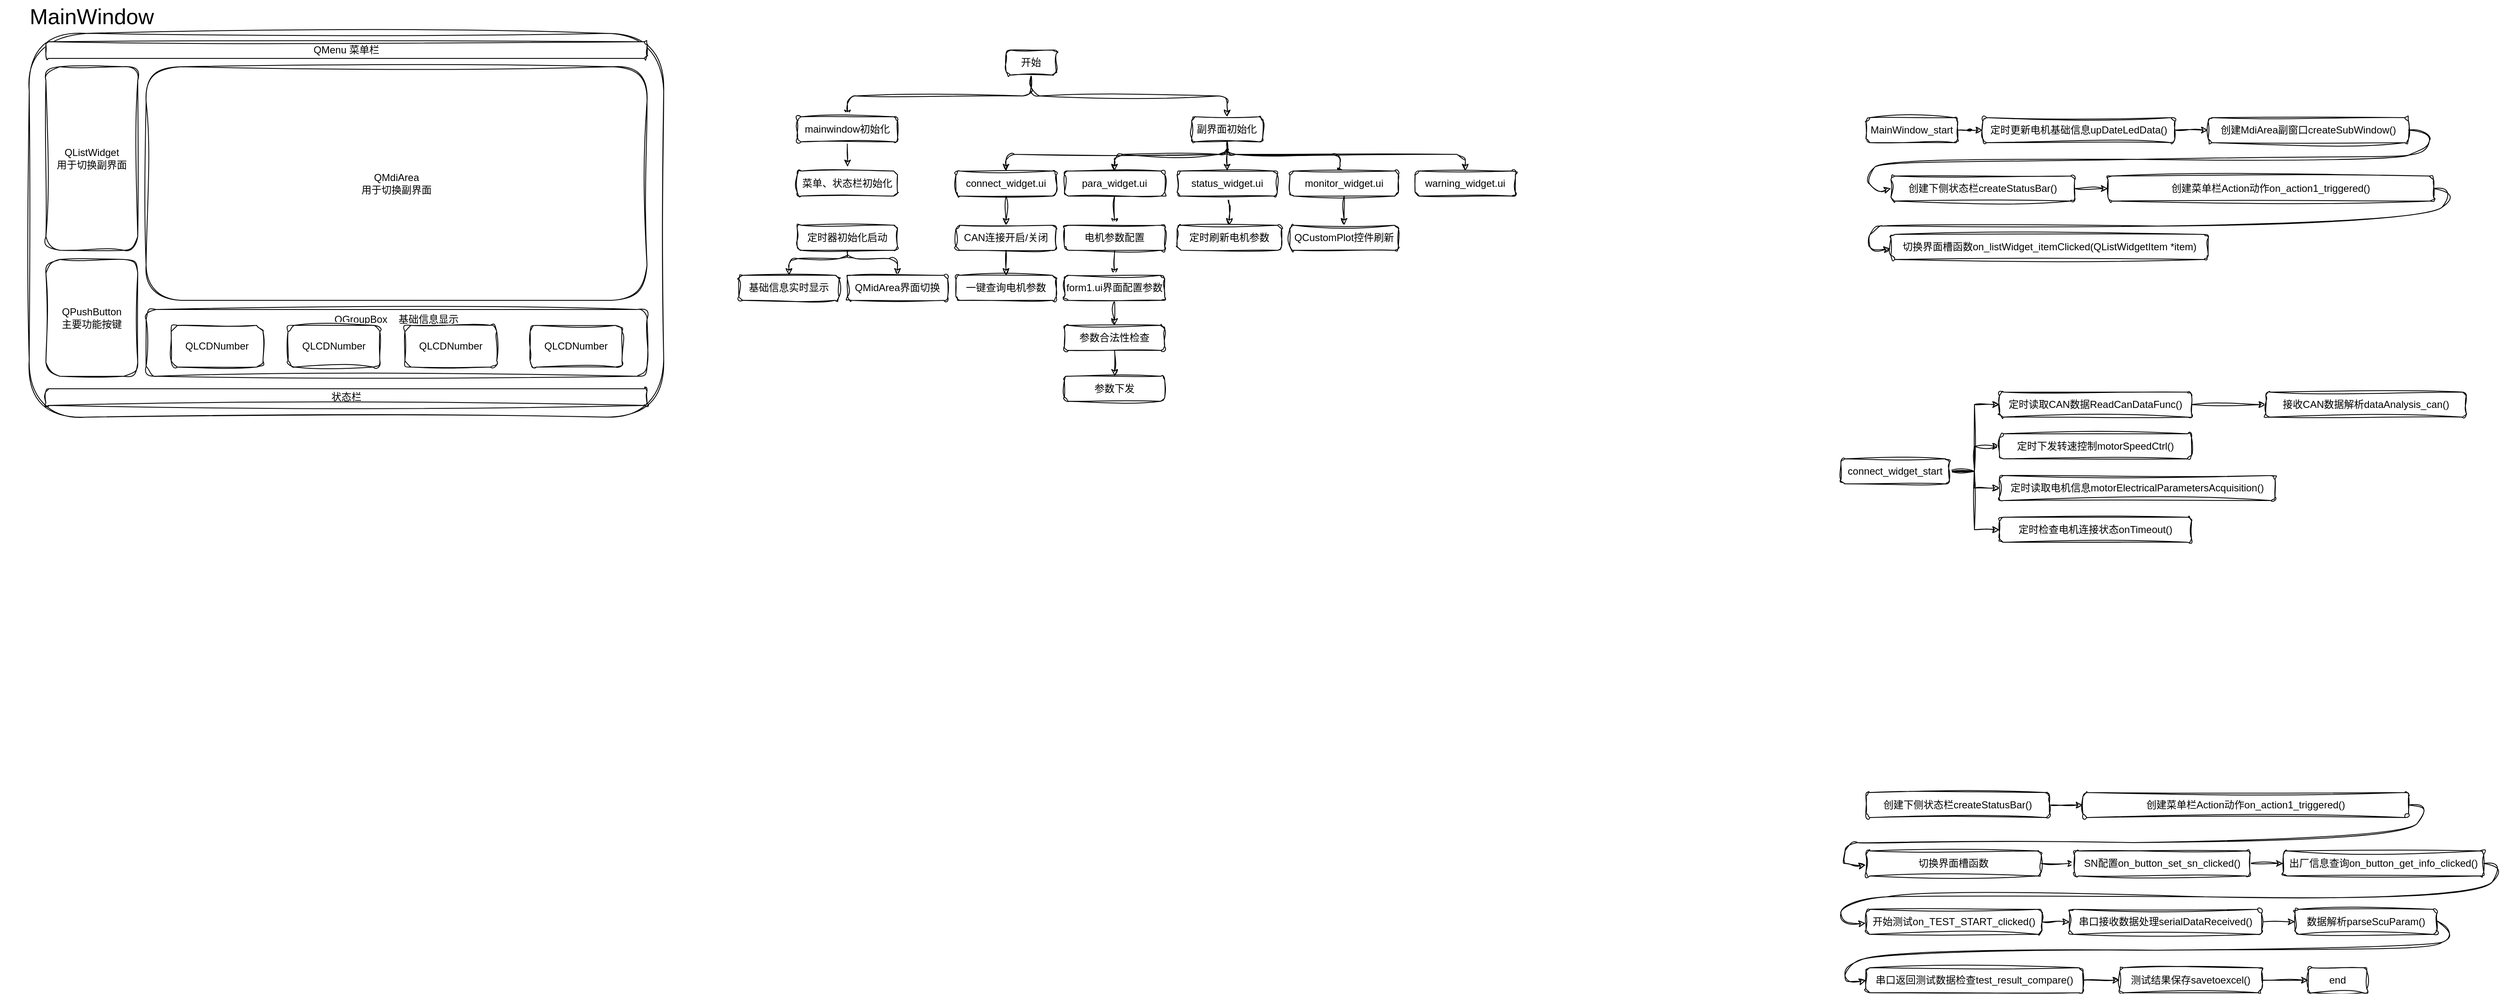 <mxfile version="28.0.7">
  <diagram name="第 1 页" id="NeOZQ0dyBE4NOlgX1TNu">
    <mxGraphModel dx="983" dy="512" grid="1" gridSize="10" guides="1" tooltips="1" connect="1" arrows="1" fold="1" page="1" pageScale="1" pageWidth="5000" pageHeight="5000" math="0" shadow="0">
      <root>
        <mxCell id="0" />
        <mxCell id="1" parent="0" />
        <mxCell id="uWLSrax9oehgRug97Yif-1" value="" style="rounded=1;whiteSpace=wrap;html=1;labelBackgroundColor=none;sketch=1;curveFitting=1;jiggle=2;" vertex="1" parent="1">
          <mxGeometry x="110" y="70" width="760" height="460" as="geometry" />
        </mxCell>
        <mxCell id="uWLSrax9oehgRug97Yif-3" value="&lt;font style=&quot;font-size: 26px;&quot;&gt;MainWindow&lt;/font&gt;" style="text;html=1;align=center;verticalAlign=middle;whiteSpace=wrap;rounded=1;labelBackgroundColor=none;sketch=1;curveFitting=1;jiggle=2;" vertex="1" parent="1">
          <mxGeometry x="75" y="30" width="220" height="40" as="geometry" />
        </mxCell>
        <mxCell id="uWLSrax9oehgRug97Yif-4" value="QListWidget&lt;br&gt;用于切换副界面" style="rounded=1;whiteSpace=wrap;html=1;labelBackgroundColor=none;sketch=1;curveFitting=1;jiggle=2;" vertex="1" parent="1">
          <mxGeometry x="130" y="110" width="110" height="220" as="geometry" />
        </mxCell>
        <mxCell id="uWLSrax9oehgRug97Yif-5" value="状态栏" style="rounded=1;whiteSpace=wrap;html=1;labelBackgroundColor=none;sketch=1;curveFitting=1;jiggle=2;" vertex="1" parent="1">
          <mxGeometry x="130" y="496" width="720" height="20" as="geometry" />
        </mxCell>
        <mxCell id="uWLSrax9oehgRug97Yif-6" value="QPushButton&lt;br&gt;主要功能按键" style="rounded=1;whiteSpace=wrap;html=1;labelBackgroundColor=none;sketch=1;curveFitting=1;jiggle=2;" vertex="1" parent="1">
          <mxGeometry x="130" y="341" width="110" height="140" as="geometry" />
        </mxCell>
        <mxCell id="uWLSrax9oehgRug97Yif-7" value="QGroupBox&amp;nbsp; &amp;nbsp; 基础信息显示&lt;br&gt;&lt;br&gt;&lt;br&gt;&lt;br&gt;&lt;div&gt;&lt;br&gt;&lt;/div&gt;" style="rounded=1;whiteSpace=wrap;html=1;labelBackgroundColor=none;sketch=1;curveFitting=1;jiggle=2;" vertex="1" parent="1">
          <mxGeometry x="250" y="401" width="600" height="80" as="geometry" />
        </mxCell>
        <mxCell id="uWLSrax9oehgRug97Yif-8" value="QLCDNumber" style="rounded=1;whiteSpace=wrap;html=1;labelBackgroundColor=none;sketch=1;curveFitting=1;jiggle=2;" vertex="1" parent="1">
          <mxGeometry x="280" y="420" width="110" height="50" as="geometry" />
        </mxCell>
        <mxCell id="uWLSrax9oehgRug97Yif-9" value="QLCDNumber" style="rounded=1;whiteSpace=wrap;html=1;labelBackgroundColor=none;sketch=1;curveFitting=1;jiggle=2;" vertex="1" parent="1">
          <mxGeometry x="420" y="420" width="110" height="50" as="geometry" />
        </mxCell>
        <mxCell id="uWLSrax9oehgRug97Yif-10" value="QLCDNumber" style="rounded=1;whiteSpace=wrap;html=1;labelBackgroundColor=none;sketch=1;curveFitting=1;jiggle=2;" vertex="1" parent="1">
          <mxGeometry x="560" y="420" width="110" height="50" as="geometry" />
        </mxCell>
        <mxCell id="uWLSrax9oehgRug97Yif-11" value="QLCDNumber" style="rounded=1;whiteSpace=wrap;html=1;labelBackgroundColor=none;sketch=1;curveFitting=1;jiggle=2;" vertex="1" parent="1">
          <mxGeometry x="710" y="420" width="110" height="50" as="geometry" />
        </mxCell>
        <mxCell id="uWLSrax9oehgRug97Yif-12" value="QMdiArea&lt;br&gt;用于切换副界面" style="rounded=1;whiteSpace=wrap;html=1;labelBackgroundColor=none;sketch=1;curveFitting=1;jiggle=2;" vertex="1" parent="1">
          <mxGeometry x="250" y="110" width="600" height="280" as="geometry" />
        </mxCell>
        <mxCell id="uWLSrax9oehgRug97Yif-13" value="QMenu 菜单栏" style="rounded=1;whiteSpace=wrap;html=1;labelBackgroundColor=none;sketch=1;curveFitting=1;jiggle=2;" vertex="1" parent="1">
          <mxGeometry x="130" y="80" width="720" height="20" as="geometry" />
        </mxCell>
        <mxCell id="uWLSrax9oehgRug97Yif-89" style="edgeStyle=orthogonalEdgeStyle;rounded=1;orthogonalLoop=1;jettySize=auto;html=1;exitX=0.5;exitY=1;exitDx=0;exitDy=0;entryX=0.5;entryY=0;entryDx=0;entryDy=0;labelBackgroundColor=none;fontColor=default;sketch=1;curveFitting=1;jiggle=2;" edge="1" parent="1" source="uWLSrax9oehgRug97Yif-18" target="uWLSrax9oehgRug97Yif-86">
          <mxGeometry relative="1" as="geometry" />
        </mxCell>
        <mxCell id="uWLSrax9oehgRug97Yif-90" style="edgeStyle=orthogonalEdgeStyle;rounded=1;orthogonalLoop=1;jettySize=auto;html=1;exitX=0.5;exitY=1;exitDx=0;exitDy=0;entryX=0.5;entryY=0;entryDx=0;entryDy=0;labelBackgroundColor=none;fontColor=default;sketch=1;curveFitting=1;jiggle=2;" edge="1" parent="1" source="uWLSrax9oehgRug97Yif-18" target="uWLSrax9oehgRug97Yif-25">
          <mxGeometry relative="1" as="geometry" />
        </mxCell>
        <mxCell id="uWLSrax9oehgRug97Yif-18" value="开始" style="rounded=1;whiteSpace=wrap;html=1;labelBackgroundColor=none;sketch=1;curveFitting=1;jiggle=2;" vertex="1" parent="1">
          <mxGeometry x="1280.09" y="90" width="60" height="30" as="geometry" />
        </mxCell>
        <mxCell id="uWLSrax9oehgRug97Yif-91" style="edgeStyle=orthogonalEdgeStyle;rounded=1;orthogonalLoop=1;jettySize=auto;html=1;exitX=0.5;exitY=1;exitDx=0;exitDy=0;labelBackgroundColor=none;fontColor=default;sketch=1;curveFitting=1;jiggle=2;" edge="1" parent="1" source="uWLSrax9oehgRug97Yif-25" target="uWLSrax9oehgRug97Yif-74">
          <mxGeometry relative="1" as="geometry">
            <Array as="points">
              <mxPoint x="1545" y="215" />
              <mxPoint x="1280" y="215" />
            </Array>
          </mxGeometry>
        </mxCell>
        <mxCell id="uWLSrax9oehgRug97Yif-92" style="edgeStyle=orthogonalEdgeStyle;rounded=1;orthogonalLoop=1;jettySize=auto;html=1;exitX=0.5;exitY=1;exitDx=0;exitDy=0;labelBackgroundColor=none;fontColor=default;sketch=1;curveFitting=1;jiggle=2;" edge="1" parent="1" source="uWLSrax9oehgRug97Yif-25" target="uWLSrax9oehgRug97Yif-78">
          <mxGeometry relative="1" as="geometry">
            <Array as="points">
              <mxPoint x="1545" y="215" />
              <mxPoint x="1830" y="215" />
            </Array>
          </mxGeometry>
        </mxCell>
        <mxCell id="uWLSrax9oehgRug97Yif-93" style="edgeStyle=orthogonalEdgeStyle;rounded=1;orthogonalLoop=1;jettySize=auto;html=1;exitX=0.5;exitY=1;exitDx=0;exitDy=0;labelBackgroundColor=none;fontColor=default;sketch=1;curveFitting=1;jiggle=2;" edge="1" parent="1" source="uWLSrax9oehgRug97Yif-25" target="uWLSrax9oehgRug97Yif-75">
          <mxGeometry relative="1" as="geometry">
            <Array as="points">
              <mxPoint x="1545" y="215" />
              <mxPoint x="1410" y="215" />
            </Array>
          </mxGeometry>
        </mxCell>
        <mxCell id="uWLSrax9oehgRug97Yif-94" style="edgeStyle=orthogonalEdgeStyle;rounded=1;orthogonalLoop=1;jettySize=auto;html=1;exitX=0.5;exitY=1;exitDx=0;exitDy=0;entryX=0.5;entryY=0;entryDx=0;entryDy=0;labelBackgroundColor=none;fontColor=default;sketch=1;curveFitting=1;jiggle=2;" edge="1" parent="1" source="uWLSrax9oehgRug97Yif-25" target="uWLSrax9oehgRug97Yif-77">
          <mxGeometry relative="1" as="geometry">
            <Array as="points">
              <mxPoint x="1545" y="215" />
              <mxPoint x="1680" y="215" />
            </Array>
          </mxGeometry>
        </mxCell>
        <mxCell id="uWLSrax9oehgRug97Yif-95" style="edgeStyle=orthogonalEdgeStyle;rounded=1;orthogonalLoop=1;jettySize=auto;html=1;exitX=0.5;exitY=1;exitDx=0;exitDy=0;entryX=0.5;entryY=0;entryDx=0;entryDy=0;labelBackgroundColor=none;fontColor=default;sketch=1;curveFitting=1;jiggle=2;" edge="1" parent="1" source="uWLSrax9oehgRug97Yif-25" target="uWLSrax9oehgRug97Yif-76">
          <mxGeometry relative="1" as="geometry" />
        </mxCell>
        <mxCell id="uWLSrax9oehgRug97Yif-25" value="副界面初始化" style="rounded=1;whiteSpace=wrap;html=1;labelBackgroundColor=none;sketch=1;curveFitting=1;jiggle=2;" vertex="1" parent="1">
          <mxGeometry x="1502.34" y="170" width="85.14" height="30" as="geometry" />
        </mxCell>
        <mxCell id="uWLSrax9oehgRug97Yif-46" value="" style="edgeStyle=orthogonalEdgeStyle;rounded=1;orthogonalLoop=1;jettySize=auto;html=1;labelBackgroundColor=none;fontColor=default;sketch=1;curveFitting=1;jiggle=2;" edge="1" parent="1" source="uWLSrax9oehgRug97Yif-47" target="uWLSrax9oehgRug97Yif-49">
          <mxGeometry relative="1" as="geometry" />
        </mxCell>
        <mxCell id="uWLSrax9oehgRug97Yif-47" value="MainWindow_start" style="rounded=1;whiteSpace=wrap;html=1;labelBackgroundColor=none;sketch=1;curveFitting=1;jiggle=2;" vertex="1" parent="1">
          <mxGeometry x="2310" y="171" width="110" height="30" as="geometry" />
        </mxCell>
        <mxCell id="uWLSrax9oehgRug97Yif-48" style="edgeStyle=orthogonalEdgeStyle;rounded=1;orthogonalLoop=1;jettySize=auto;html=1;exitX=1;exitY=0.5;exitDx=0;exitDy=0;entryX=0;entryY=0.5;entryDx=0;entryDy=0;labelBackgroundColor=none;fontColor=default;sketch=1;curveFitting=1;jiggle=2;" edge="1" parent="1" source="uWLSrax9oehgRug97Yif-49" target="uWLSrax9oehgRug97Yif-50">
          <mxGeometry relative="1" as="geometry" />
        </mxCell>
        <mxCell id="uWLSrax9oehgRug97Yif-49" value="定时更新电机基础信息upDateLedData()" style="rounded=1;whiteSpace=wrap;html=1;labelBackgroundColor=none;sketch=1;curveFitting=1;jiggle=2;" vertex="1" parent="1">
          <mxGeometry x="2450" y="171" width="230" height="30" as="geometry" />
        </mxCell>
        <mxCell id="uWLSrax9oehgRug97Yif-50" value="创建MdiArea副窗口createSubWindow()" style="rounded=1;whiteSpace=wrap;html=1;labelBackgroundColor=none;sketch=1;curveFitting=1;jiggle=2;" vertex="1" parent="1">
          <mxGeometry x="2720" y="171" width="240" height="30" as="geometry" />
        </mxCell>
        <mxCell id="uWLSrax9oehgRug97Yif-51" style="edgeStyle=orthogonalEdgeStyle;rounded=1;orthogonalLoop=1;jettySize=auto;html=1;exitX=1;exitY=0.5;exitDx=0;exitDy=0;entryX=0;entryY=0.5;entryDx=0;entryDy=0;labelBackgroundColor=none;fontColor=default;sketch=1;curveFitting=1;jiggle=2;" edge="1" parent="1" source="uWLSrax9oehgRug97Yif-52" target="uWLSrax9oehgRug97Yif-54">
          <mxGeometry relative="1" as="geometry" />
        </mxCell>
        <mxCell id="uWLSrax9oehgRug97Yif-52" value="创建下侧状态栏createStatusBar()" style="rounded=1;whiteSpace=wrap;html=1;labelBackgroundColor=none;sketch=1;curveFitting=1;jiggle=2;" vertex="1" parent="1">
          <mxGeometry x="2340" y="241" width="220" height="30" as="geometry" />
        </mxCell>
        <mxCell id="uWLSrax9oehgRug97Yif-53" value="" style="curved=1;endArrow=classic;html=1;rounded=1;exitX=1;exitY=0.5;exitDx=0;exitDy=0;entryX=0;entryY=0.5;entryDx=0;entryDy=0;labelBackgroundColor=none;fontColor=default;sketch=1;curveFitting=1;jiggle=2;" edge="1" parent="1" source="uWLSrax9oehgRug97Yif-50" target="uWLSrax9oehgRug97Yif-52">
          <mxGeometry width="50" height="50" relative="1" as="geometry">
            <mxPoint x="2960" y="191" as="sourcePoint" />
            <mxPoint x="2290" y="241" as="targetPoint" />
            <Array as="points">
              <mxPoint x="2990" y="186" />
              <mxPoint x="2980" y="211" />
              <mxPoint x="2940" y="221" />
              <mxPoint x="2330" y="221" />
              <mxPoint x="2310" y="241" />
              <mxPoint x="2320" y="261" />
            </Array>
          </mxGeometry>
        </mxCell>
        <mxCell id="uWLSrax9oehgRug97Yif-54" value="创建菜单栏Action动作on_action1_triggered()" style="rounded=1;whiteSpace=wrap;html=1;labelBackgroundColor=none;sketch=1;curveFitting=1;jiggle=2;" vertex="1" parent="1">
          <mxGeometry x="2600" y="241" width="390" height="30" as="geometry" />
        </mxCell>
        <mxCell id="uWLSrax9oehgRug97Yif-56" value="切换界面槽函数on_listWidget_itemClicked(QListWidgetItem *item)" style="rounded=1;whiteSpace=wrap;html=1;labelBackgroundColor=none;sketch=1;curveFitting=1;jiggle=2;" vertex="1" parent="1">
          <mxGeometry x="2340" y="311" width="380" height="30" as="geometry" />
        </mxCell>
        <mxCell id="uWLSrax9oehgRug97Yif-60" value="" style="curved=1;endArrow=classic;html=1;rounded=1;exitX=1;exitY=0.5;exitDx=0;exitDy=0;entryX=-0.001;entryY=0.565;entryDx=0;entryDy=0;entryPerimeter=0;labelBackgroundColor=none;fontColor=default;sketch=1;curveFitting=1;jiggle=2;" edge="1" parent="1" target="uWLSrax9oehgRug97Yif-56">
          <mxGeometry width="50" height="50" relative="1" as="geometry">
            <mxPoint x="2990" y="256" as="sourcePoint" />
            <mxPoint x="2300" y="331" as="targetPoint" />
            <Array as="points">
              <mxPoint x="3020" y="256" />
              <mxPoint x="2980" y="301" />
              <mxPoint x="2340" y="301" />
              <mxPoint x="2320" y="301" />
              <mxPoint x="2310" y="321" />
              <mxPoint x="2320" y="331" />
            </Array>
          </mxGeometry>
        </mxCell>
        <mxCell id="uWLSrax9oehgRug97Yif-118" style="edgeStyle=orthogonalEdgeStyle;rounded=1;orthogonalLoop=1;jettySize=auto;html=1;exitX=0.5;exitY=1;exitDx=0;exitDy=0;entryX=0.5;entryY=0;entryDx=0;entryDy=0;labelBackgroundColor=none;fontColor=default;sketch=1;curveFitting=1;jiggle=2;" edge="1" parent="1" source="uWLSrax9oehgRug97Yif-74" target="uWLSrax9oehgRug97Yif-117">
          <mxGeometry relative="1" as="geometry" />
        </mxCell>
        <mxCell id="uWLSrax9oehgRug97Yif-74" value="connect_widget.ui" style="rounded=1;whiteSpace=wrap;html=1;labelBackgroundColor=none;sketch=1;curveFitting=1;jiggle=2;" vertex="1" parent="1">
          <mxGeometry x="1220" y="235" width="120.09" height="30" as="geometry" />
        </mxCell>
        <mxCell id="uWLSrax9oehgRug97Yif-110" style="edgeStyle=orthogonalEdgeStyle;rounded=1;orthogonalLoop=1;jettySize=auto;html=1;exitX=0.5;exitY=1;exitDx=0;exitDy=0;entryX=0.5;entryY=0;entryDx=0;entryDy=0;labelBackgroundColor=none;fontColor=default;sketch=1;curveFitting=1;jiggle=2;" edge="1" parent="1" source="uWLSrax9oehgRug97Yif-75" target="uWLSrax9oehgRug97Yif-109">
          <mxGeometry relative="1" as="geometry" />
        </mxCell>
        <mxCell id="uWLSrax9oehgRug97Yif-75" value="para_widget.ui" style="rounded=1;whiteSpace=wrap;html=1;labelBackgroundColor=none;sketch=1;curveFitting=1;jiggle=2;" vertex="1" parent="1">
          <mxGeometry x="1350" y="235" width="120.09" height="30" as="geometry" />
        </mxCell>
        <mxCell id="uWLSrax9oehgRug97Yif-107" style="edgeStyle=orthogonalEdgeStyle;rounded=1;orthogonalLoop=1;jettySize=auto;html=1;exitX=0.5;exitY=1;exitDx=0;exitDy=0;entryX=0.5;entryY=0;entryDx=0;entryDy=0;labelBackgroundColor=none;fontColor=default;sketch=1;curveFitting=1;jiggle=2;" edge="1" parent="1" source="uWLSrax9oehgRug97Yif-76" target="uWLSrax9oehgRug97Yif-105">
          <mxGeometry relative="1" as="geometry" />
        </mxCell>
        <mxCell id="uWLSrax9oehgRug97Yif-76" value="status_widget.ui" style="rounded=1;whiteSpace=wrap;html=1;labelBackgroundColor=none;sketch=1;curveFitting=1;jiggle=2;" vertex="1" parent="1">
          <mxGeometry x="1484.86" y="235" width="120.09" height="30" as="geometry" />
        </mxCell>
        <mxCell id="uWLSrax9oehgRug97Yif-98" style="edgeStyle=orthogonalEdgeStyle;rounded=1;orthogonalLoop=1;jettySize=auto;html=1;exitX=0.5;exitY=1;exitDx=0;exitDy=0;entryX=0.5;entryY=0;entryDx=0;entryDy=0;labelBackgroundColor=none;fontColor=default;sketch=1;curveFitting=1;jiggle=2;" edge="1" parent="1" source="uWLSrax9oehgRug97Yif-77" target="uWLSrax9oehgRug97Yif-97">
          <mxGeometry relative="1" as="geometry" />
        </mxCell>
        <mxCell id="uWLSrax9oehgRug97Yif-77" value="monitor_widget.ui" style="rounded=1;whiteSpace=wrap;html=1;labelBackgroundColor=none;sketch=1;curveFitting=1;jiggle=2;" vertex="1" parent="1">
          <mxGeometry x="1620" y="235" width="130" height="30" as="geometry" />
        </mxCell>
        <mxCell id="uWLSrax9oehgRug97Yif-78" value="warning_widget.ui" style="rounded=1;whiteSpace=wrap;html=1;labelBackgroundColor=none;sketch=1;curveFitting=1;jiggle=2;" vertex="1" parent="1">
          <mxGeometry x="1770" y="235" width="120.09" height="30" as="geometry" />
        </mxCell>
        <mxCell id="uWLSrax9oehgRug97Yif-123" style="edgeStyle=orthogonalEdgeStyle;rounded=1;orthogonalLoop=1;jettySize=auto;html=1;exitX=0.5;exitY=1;exitDx=0;exitDy=0;labelBackgroundColor=none;fontColor=default;sketch=1;curveFitting=1;jiggle=2;" edge="1" parent="1" source="uWLSrax9oehgRug97Yif-86">
          <mxGeometry relative="1" as="geometry">
            <mxPoint x="1090.286" y="230" as="targetPoint" />
          </mxGeometry>
        </mxCell>
        <mxCell id="uWLSrax9oehgRug97Yif-86" value="mainwindow初始化" style="rounded=1;whiteSpace=wrap;html=1;labelBackgroundColor=none;sketch=1;curveFitting=1;jiggle=2;" vertex="1" parent="1">
          <mxGeometry x="1030" y="170" width="120.09" height="30" as="geometry" />
        </mxCell>
        <mxCell id="uWLSrax9oehgRug97Yif-102" style="edgeStyle=orthogonalEdgeStyle;rounded=1;orthogonalLoop=1;jettySize=auto;html=1;exitX=0.5;exitY=1;exitDx=0;exitDy=0;entryX=0.5;entryY=0;entryDx=0;entryDy=0;labelBackgroundColor=none;fontColor=default;sketch=1;curveFitting=1;jiggle=2;" edge="1" parent="1" source="uWLSrax9oehgRug97Yif-87" target="uWLSrax9oehgRug97Yif-100">
          <mxGeometry relative="1" as="geometry">
            <Array as="points">
              <mxPoint x="1090" y="340" />
              <mxPoint x="1020" y="340" />
            </Array>
          </mxGeometry>
        </mxCell>
        <mxCell id="uWLSrax9oehgRug97Yif-103" style="edgeStyle=orthogonalEdgeStyle;rounded=1;orthogonalLoop=1;jettySize=auto;html=1;exitX=0.5;exitY=1;exitDx=0;exitDy=0;entryX=0.5;entryY=0;entryDx=0;entryDy=0;labelBackgroundColor=none;fontColor=default;sketch=1;curveFitting=1;jiggle=2;" edge="1" parent="1" source="uWLSrax9oehgRug97Yif-87" target="uWLSrax9oehgRug97Yif-101">
          <mxGeometry relative="1" as="geometry">
            <Array as="points">
              <mxPoint x="1090" y="340" />
              <mxPoint x="1150" y="340" />
            </Array>
          </mxGeometry>
        </mxCell>
        <mxCell id="uWLSrax9oehgRug97Yif-87" value="定时器初始化启动" style="rounded=1;whiteSpace=wrap;html=1;labelBackgroundColor=none;sketch=1;curveFitting=1;jiggle=2;" vertex="1" parent="1">
          <mxGeometry x="1030" y="300" width="120.09" height="30" as="geometry" />
        </mxCell>
        <mxCell id="uWLSrax9oehgRug97Yif-97" value="QCustomPlot控件刷新" style="rounded=1;whiteSpace=wrap;html=1;labelBackgroundColor=none;sketch=1;curveFitting=1;jiggle=2;" vertex="1" parent="1">
          <mxGeometry x="1620" y="300" width="130" height="30" as="geometry" />
        </mxCell>
        <mxCell id="uWLSrax9oehgRug97Yif-100" value="基础信息实时显示" style="rounded=1;whiteSpace=wrap;html=1;labelBackgroundColor=none;sketch=1;curveFitting=1;jiggle=2;" vertex="1" parent="1">
          <mxGeometry x="960" y="360" width="120.09" height="30" as="geometry" />
        </mxCell>
        <mxCell id="uWLSrax9oehgRug97Yif-101" value="QMidArea界面切换" style="rounded=1;whiteSpace=wrap;html=1;labelBackgroundColor=none;sketch=1;curveFitting=1;jiggle=2;" vertex="1" parent="1">
          <mxGeometry x="1090" y="360" width="120.09" height="30" as="geometry" />
        </mxCell>
        <mxCell id="uWLSrax9oehgRug97Yif-105" value="定时刷新电机参数" style="rounded=1;whiteSpace=wrap;html=1;labelBackgroundColor=none;sketch=1;curveFitting=1;jiggle=2;" vertex="1" parent="1">
          <mxGeometry x="1484.96" y="300" width="125.04" height="30" as="geometry" />
        </mxCell>
        <mxCell id="uWLSrax9oehgRug97Yif-112" style="edgeStyle=orthogonalEdgeStyle;rounded=1;orthogonalLoop=1;jettySize=auto;html=1;exitX=0.5;exitY=1;exitDx=0;exitDy=0;entryX=0.5;entryY=0;entryDx=0;entryDy=0;labelBackgroundColor=none;fontColor=default;sketch=1;curveFitting=1;jiggle=2;" edge="1" parent="1" source="uWLSrax9oehgRug97Yif-109" target="uWLSrax9oehgRug97Yif-111">
          <mxGeometry relative="1" as="geometry" />
        </mxCell>
        <mxCell id="uWLSrax9oehgRug97Yif-109" value="电机参数配置" style="rounded=1;whiteSpace=wrap;html=1;labelBackgroundColor=none;sketch=1;curveFitting=1;jiggle=2;" vertex="1" parent="1">
          <mxGeometry x="1350" y="300" width="120.09" height="30" as="geometry" />
        </mxCell>
        <mxCell id="uWLSrax9oehgRug97Yif-114" style="edgeStyle=orthogonalEdgeStyle;rounded=1;orthogonalLoop=1;jettySize=auto;html=1;exitX=0.5;exitY=1;exitDx=0;exitDy=0;entryX=0.5;entryY=0;entryDx=0;entryDy=0;labelBackgroundColor=none;fontColor=default;sketch=1;curveFitting=1;jiggle=2;" edge="1" parent="1" source="uWLSrax9oehgRug97Yif-111" target="uWLSrax9oehgRug97Yif-113">
          <mxGeometry relative="1" as="geometry" />
        </mxCell>
        <mxCell id="uWLSrax9oehgRug97Yif-111" value="form1.ui界面配置参数" style="rounded=1;whiteSpace=wrap;html=1;labelBackgroundColor=none;sketch=1;curveFitting=1;jiggle=2;" vertex="1" parent="1">
          <mxGeometry x="1350" y="360" width="120.09" height="30" as="geometry" />
        </mxCell>
        <mxCell id="uWLSrax9oehgRug97Yif-116" style="edgeStyle=orthogonalEdgeStyle;rounded=1;orthogonalLoop=1;jettySize=auto;html=1;exitX=0.5;exitY=1;exitDx=0;exitDy=0;entryX=0.5;entryY=0;entryDx=0;entryDy=0;labelBackgroundColor=none;fontColor=default;sketch=1;curveFitting=1;jiggle=2;" edge="1" parent="1" source="uWLSrax9oehgRug97Yif-113" target="uWLSrax9oehgRug97Yif-115">
          <mxGeometry relative="1" as="geometry" />
        </mxCell>
        <mxCell id="uWLSrax9oehgRug97Yif-113" value="参数合法性检查" style="rounded=1;whiteSpace=wrap;html=1;labelBackgroundColor=none;sketch=1;curveFitting=1;jiggle=2;" vertex="1" parent="1">
          <mxGeometry x="1350" y="420" width="120.09" height="30" as="geometry" />
        </mxCell>
        <mxCell id="uWLSrax9oehgRug97Yif-115" value="参数下发" style="rounded=1;whiteSpace=wrap;html=1;labelBackgroundColor=none;sketch=1;curveFitting=1;jiggle=2;" vertex="1" parent="1">
          <mxGeometry x="1350" y="481" width="120.09" height="30" as="geometry" />
        </mxCell>
        <mxCell id="uWLSrax9oehgRug97Yif-120" style="edgeStyle=orthogonalEdgeStyle;rounded=1;orthogonalLoop=1;jettySize=auto;html=1;exitX=0.5;exitY=1;exitDx=0;exitDy=0;entryX=0.5;entryY=0;entryDx=0;entryDy=0;labelBackgroundColor=none;fontColor=default;sketch=1;curveFitting=1;jiggle=2;" edge="1" parent="1" source="uWLSrax9oehgRug97Yif-117" target="uWLSrax9oehgRug97Yif-119">
          <mxGeometry relative="1" as="geometry" />
        </mxCell>
        <mxCell id="uWLSrax9oehgRug97Yif-117" value="CAN连接开启/关闭" style="rounded=1;whiteSpace=wrap;html=1;labelBackgroundColor=none;sketch=1;curveFitting=1;jiggle=2;" vertex="1" parent="1">
          <mxGeometry x="1220" y="300" width="120.09" height="30" as="geometry" />
        </mxCell>
        <mxCell id="uWLSrax9oehgRug97Yif-119" value="一键查询电机参数" style="rounded=1;whiteSpace=wrap;html=1;labelBackgroundColor=none;sketch=1;curveFitting=1;jiggle=2;" vertex="1" parent="1">
          <mxGeometry x="1220" y="360" width="120.09" height="30" as="geometry" />
        </mxCell>
        <mxCell id="uWLSrax9oehgRug97Yif-122" value="菜单、状态栏初始化" style="rounded=1;whiteSpace=wrap;html=1;labelBackgroundColor=none;sketch=1;curveFitting=1;jiggle=2;" vertex="1" parent="1">
          <mxGeometry x="1030" y="235" width="120" height="30" as="geometry" />
        </mxCell>
        <mxCell id="uWLSrax9oehgRug97Yif-155" style="edgeStyle=orthogonalEdgeStyle;rounded=0;sketch=1;hachureGap=4;jiggle=2;curveFitting=1;orthogonalLoop=1;jettySize=auto;html=1;exitX=1;exitY=0.5;exitDx=0;exitDy=0;entryX=0;entryY=0.5;entryDx=0;entryDy=0;fontFamily=Architects Daughter;fontSource=https%3A%2F%2Ffonts.googleapis.com%2Fcss%3Ffamily%3DArchitects%2BDaughter;" edge="1" parent="1" source="uWLSrax9oehgRug97Yif-125" target="uWLSrax9oehgRug97Yif-127">
          <mxGeometry relative="1" as="geometry" />
        </mxCell>
        <mxCell id="uWLSrax9oehgRug97Yif-156" style="edgeStyle=orthogonalEdgeStyle;rounded=0;sketch=1;hachureGap=4;jiggle=2;curveFitting=1;orthogonalLoop=1;jettySize=auto;html=1;exitX=1;exitY=0.5;exitDx=0;exitDy=0;entryX=0;entryY=0.5;entryDx=0;entryDy=0;fontFamily=Architects Daughter;fontSource=https%3A%2F%2Ffonts.googleapis.com%2Fcss%3Ffamily%3DArchitects%2BDaughter;" edge="1" parent="1" source="uWLSrax9oehgRug97Yif-125" target="uWLSrax9oehgRug97Yif-151">
          <mxGeometry relative="1" as="geometry" />
        </mxCell>
        <mxCell id="uWLSrax9oehgRug97Yif-157" style="edgeStyle=orthogonalEdgeStyle;rounded=0;sketch=1;hachureGap=4;jiggle=2;curveFitting=1;orthogonalLoop=1;jettySize=auto;html=1;exitX=1;exitY=0.5;exitDx=0;exitDy=0;entryX=0;entryY=0.5;entryDx=0;entryDy=0;fontFamily=Architects Daughter;fontSource=https%3A%2F%2Ffonts.googleapis.com%2Fcss%3Ffamily%3DArchitects%2BDaughter;" edge="1" parent="1" source="uWLSrax9oehgRug97Yif-125" target="uWLSrax9oehgRug97Yif-152">
          <mxGeometry relative="1" as="geometry" />
        </mxCell>
        <mxCell id="uWLSrax9oehgRug97Yif-158" style="edgeStyle=orthogonalEdgeStyle;rounded=0;sketch=1;hachureGap=4;jiggle=2;curveFitting=1;orthogonalLoop=1;jettySize=auto;html=1;exitX=1;exitY=0.5;exitDx=0;exitDy=0;entryX=0;entryY=0.5;entryDx=0;entryDy=0;fontFamily=Architects Daughter;fontSource=https%3A%2F%2Ffonts.googleapis.com%2Fcss%3Ffamily%3DArchitects%2BDaughter;" edge="1" parent="1" source="uWLSrax9oehgRug97Yif-125" target="uWLSrax9oehgRug97Yif-153">
          <mxGeometry relative="1" as="geometry" />
        </mxCell>
        <mxCell id="uWLSrax9oehgRug97Yif-125" value="connect_widget_start" style="rounded=1;whiteSpace=wrap;html=1;labelBackgroundColor=none;sketch=1;curveFitting=1;jiggle=2;" vertex="1" parent="1">
          <mxGeometry x="2280" y="580" width="130" height="30" as="geometry" />
        </mxCell>
        <mxCell id="uWLSrax9oehgRug97Yif-126" style="edgeStyle=orthogonalEdgeStyle;rounded=1;orthogonalLoop=1;jettySize=auto;html=1;exitX=1;exitY=0.5;exitDx=0;exitDy=0;entryX=0;entryY=0.5;entryDx=0;entryDy=0;labelBackgroundColor=none;fontColor=default;sketch=1;curveFitting=1;jiggle=2;" edge="1" parent="1" source="uWLSrax9oehgRug97Yif-127" target="uWLSrax9oehgRug97Yif-128">
          <mxGeometry relative="1" as="geometry" />
        </mxCell>
        <mxCell id="uWLSrax9oehgRug97Yif-127" value="定时读取CAN数据ReadCanDataFunc()" style="rounded=1;whiteSpace=wrap;html=1;labelBackgroundColor=none;sketch=1;curveFitting=1;jiggle=2;" vertex="1" parent="1">
          <mxGeometry x="2470" y="500" width="230" height="30" as="geometry" />
        </mxCell>
        <mxCell id="uWLSrax9oehgRug97Yif-128" value="&lt;div&gt;接收CAN数据解析dataAnalysis_can()&lt;/div&gt;" style="rounded=1;whiteSpace=wrap;html=1;labelBackgroundColor=none;sketch=1;curveFitting=1;jiggle=2;" vertex="1" parent="1">
          <mxGeometry x="2789" y="500" width="240" height="30" as="geometry" />
        </mxCell>
        <mxCell id="uWLSrax9oehgRug97Yif-129" style="edgeStyle=orthogonalEdgeStyle;rounded=1;orthogonalLoop=1;jettySize=auto;html=1;exitX=1;exitY=0.5;exitDx=0;exitDy=0;entryX=0;entryY=0.5;entryDx=0;entryDy=0;labelBackgroundColor=none;fontColor=default;sketch=1;curveFitting=1;jiggle=2;" edge="1" parent="1" source="uWLSrax9oehgRug97Yif-130" target="uWLSrax9oehgRug97Yif-132">
          <mxGeometry relative="1" as="geometry" />
        </mxCell>
        <mxCell id="uWLSrax9oehgRug97Yif-130" value="创建下侧状态栏createStatusBar()" style="rounded=1;whiteSpace=wrap;html=1;labelBackgroundColor=none;sketch=1;curveFitting=1;jiggle=2;" vertex="1" parent="1">
          <mxGeometry x="2310" y="980" width="220" height="30" as="geometry" />
        </mxCell>
        <mxCell id="uWLSrax9oehgRug97Yif-132" value="创建菜单栏Action动作on_action1_triggered()" style="rounded=1;whiteSpace=wrap;html=1;labelBackgroundColor=none;sketch=1;curveFitting=1;jiggle=2;" vertex="1" parent="1">
          <mxGeometry x="2570" y="980" width="390" height="30" as="geometry" />
        </mxCell>
        <mxCell id="uWLSrax9oehgRug97Yif-133" style="edgeStyle=orthogonalEdgeStyle;rounded=1;orthogonalLoop=1;jettySize=auto;html=1;exitX=1;exitY=0.5;exitDx=0;exitDy=0;entryX=0;entryY=0.5;entryDx=0;entryDy=0;labelBackgroundColor=none;fontColor=default;sketch=1;curveFitting=1;jiggle=2;" edge="1" parent="1" source="uWLSrax9oehgRug97Yif-134" target="uWLSrax9oehgRug97Yif-136">
          <mxGeometry relative="1" as="geometry" />
        </mxCell>
        <mxCell id="uWLSrax9oehgRug97Yif-134" value="切换界面槽函数" style="rounded=1;whiteSpace=wrap;html=1;labelBackgroundColor=none;sketch=1;curveFitting=1;jiggle=2;" vertex="1" parent="1">
          <mxGeometry x="2310" y="1050" width="210" height="30" as="geometry" />
        </mxCell>
        <mxCell id="uWLSrax9oehgRug97Yif-135" style="edgeStyle=orthogonalEdgeStyle;rounded=1;orthogonalLoop=1;jettySize=auto;html=1;exitX=1;exitY=0.5;exitDx=0;exitDy=0;entryX=0;entryY=0.5;entryDx=0;entryDy=0;labelBackgroundColor=none;fontColor=default;sketch=1;curveFitting=1;jiggle=2;" edge="1" parent="1" source="uWLSrax9oehgRug97Yif-136" target="uWLSrax9oehgRug97Yif-137">
          <mxGeometry relative="1" as="geometry" />
        </mxCell>
        <mxCell id="uWLSrax9oehgRug97Yif-136" value="SN配置on_button_set_sn_clicked()" style="rounded=1;whiteSpace=wrap;html=1;labelBackgroundColor=none;sketch=1;curveFitting=1;jiggle=2;" vertex="1" parent="1">
          <mxGeometry x="2560" y="1050" width="210" height="30" as="geometry" />
        </mxCell>
        <mxCell id="uWLSrax9oehgRug97Yif-137" value="出厂信息查询on_button_get_info_clicked()" style="rounded=1;whiteSpace=wrap;html=1;labelBackgroundColor=none;sketch=1;curveFitting=1;jiggle=2;" vertex="1" parent="1">
          <mxGeometry x="2810" y="1050" width="240" height="30" as="geometry" />
        </mxCell>
        <mxCell id="uWLSrax9oehgRug97Yif-138" value="" style="curved=1;endArrow=classic;html=1;rounded=1;exitX=1;exitY=0.5;exitDx=0;exitDy=0;entryX=-0.001;entryY=0.565;entryDx=0;entryDy=0;entryPerimeter=0;labelBackgroundColor=none;fontColor=default;sketch=1;curveFitting=1;jiggle=2;" edge="1" parent="1" target="uWLSrax9oehgRug97Yif-134">
          <mxGeometry width="50" height="50" relative="1" as="geometry">
            <mxPoint x="2960" y="995" as="sourcePoint" />
            <mxPoint x="2270" y="1070" as="targetPoint" />
            <Array as="points">
              <mxPoint x="2990" y="995" />
              <mxPoint x="2950" y="1040" />
              <mxPoint x="2310" y="1040" />
              <mxPoint x="2290" y="1040" />
              <mxPoint x="2280" y="1060" />
              <mxPoint x="2290" y="1070" />
            </Array>
          </mxGeometry>
        </mxCell>
        <mxCell id="uWLSrax9oehgRug97Yif-139" style="edgeStyle=orthogonalEdgeStyle;rounded=1;orthogonalLoop=1;jettySize=auto;html=1;exitX=1;exitY=0.5;exitDx=0;exitDy=0;entryX=0;entryY=0.5;entryDx=0;entryDy=0;labelBackgroundColor=none;fontColor=default;sketch=1;curveFitting=1;jiggle=2;" edge="1" parent="1" source="uWLSrax9oehgRug97Yif-140" target="uWLSrax9oehgRug97Yif-142">
          <mxGeometry relative="1" as="geometry" />
        </mxCell>
        <mxCell id="uWLSrax9oehgRug97Yif-140" value="串口接收数据处理serialDataReceived()" style="rounded=1;whiteSpace=wrap;html=1;labelBackgroundColor=none;sketch=1;curveFitting=1;jiggle=2;" vertex="1" parent="1">
          <mxGeometry x="2554" y="1120" width="230" height="30" as="geometry" />
        </mxCell>
        <mxCell id="uWLSrax9oehgRug97Yif-141" value="" style="curved=1;endArrow=classic;html=1;rounded=1;exitX=1;exitY=0.5;exitDx=0;exitDy=0;entryX=-0.002;entryY=0.547;entryDx=0;entryDy=0;entryPerimeter=0;labelBackgroundColor=none;fontColor=default;sketch=1;curveFitting=1;jiggle=2;" edge="1" parent="1" target="uWLSrax9oehgRug97Yif-144">
          <mxGeometry width="50" height="50" relative="1" as="geometry">
            <mxPoint x="3050" y="1065" as="sourcePoint" />
            <mxPoint x="2310" y="1140" as="targetPoint" />
            <Array as="points">
              <mxPoint x="3080" y="1065" />
              <mxPoint x="3040" y="1110" />
              <mxPoint x="2390" y="1100" />
              <mxPoint x="2280" y="1110" />
              <mxPoint x="2280" y="1140" />
            </Array>
          </mxGeometry>
        </mxCell>
        <mxCell id="uWLSrax9oehgRug97Yif-142" value="数据解析parseScuParam()" style="rounded=1;whiteSpace=wrap;html=1;labelBackgroundColor=none;sketch=1;curveFitting=1;jiggle=2;" vertex="1" parent="1">
          <mxGeometry x="2824" y="1120" width="170" height="30" as="geometry" />
        </mxCell>
        <mxCell id="uWLSrax9oehgRug97Yif-143" style="edgeStyle=orthogonalEdgeStyle;rounded=1;orthogonalLoop=1;jettySize=auto;html=1;exitX=1;exitY=0.5;exitDx=0;exitDy=0;entryX=0;entryY=0.5;entryDx=0;entryDy=0;labelBackgroundColor=none;fontColor=default;sketch=1;curveFitting=1;jiggle=2;" edge="1" parent="1" source="uWLSrax9oehgRug97Yif-144" target="uWLSrax9oehgRug97Yif-140">
          <mxGeometry relative="1" as="geometry" />
        </mxCell>
        <mxCell id="uWLSrax9oehgRug97Yif-144" value="开始测试on_TEST_START_clicked()" style="rounded=1;whiteSpace=wrap;html=1;labelBackgroundColor=none;sketch=1;curveFitting=1;jiggle=2;" vertex="1" parent="1">
          <mxGeometry x="2310" y="1120" width="211" height="30" as="geometry" />
        </mxCell>
        <mxCell id="uWLSrax9oehgRug97Yif-145" style="edgeStyle=orthogonalEdgeStyle;rounded=1;orthogonalLoop=1;jettySize=auto;html=1;exitX=1;exitY=0.5;exitDx=0;exitDy=0;entryX=0;entryY=0.5;entryDx=0;entryDy=0;labelBackgroundColor=none;fontColor=default;sketch=1;curveFitting=1;jiggle=2;" edge="1" parent="1" source="uWLSrax9oehgRug97Yif-146" target="uWLSrax9oehgRug97Yif-149">
          <mxGeometry relative="1" as="geometry" />
        </mxCell>
        <mxCell id="uWLSrax9oehgRug97Yif-146" value="串口返回测试数据检查test_result_compare()" style="rounded=1;whiteSpace=wrap;html=1;labelBackgroundColor=none;sketch=1;curveFitting=1;jiggle=2;" vertex="1" parent="1">
          <mxGeometry x="2310" y="1190" width="260" height="30" as="geometry" />
        </mxCell>
        <mxCell id="uWLSrax9oehgRug97Yif-147" value="" style="curved=1;endArrow=classic;html=1;rounded=1;exitX=1;exitY=0.5;exitDx=0;exitDy=0;entryX=0;entryY=0.5;entryDx=0;entryDy=0;labelBackgroundColor=none;fontColor=default;sketch=1;curveFitting=1;jiggle=2;" edge="1" parent="1" target="uWLSrax9oehgRug97Yif-146">
          <mxGeometry width="50" height="50" relative="1" as="geometry">
            <mxPoint x="2994" y="1134" as="sourcePoint" />
            <mxPoint x="2254" y="1205" as="targetPoint" />
            <Array as="points">
              <mxPoint x="3020" y="1150" />
              <mxPoint x="2980" y="1169" />
              <mxPoint x="2334" y="1169" />
              <mxPoint x="2280" y="1190" />
              <mxPoint x="2290" y="1210" />
            </Array>
          </mxGeometry>
        </mxCell>
        <mxCell id="uWLSrax9oehgRug97Yif-148" style="edgeStyle=orthogonalEdgeStyle;rounded=1;orthogonalLoop=1;jettySize=auto;html=1;exitX=1;exitY=0.5;exitDx=0;exitDy=0;entryX=0;entryY=0.5;entryDx=0;entryDy=0;labelBackgroundColor=none;fontColor=default;sketch=1;curveFitting=1;jiggle=2;" edge="1" parent="1" source="uWLSrax9oehgRug97Yif-149" target="uWLSrax9oehgRug97Yif-150">
          <mxGeometry relative="1" as="geometry" />
        </mxCell>
        <mxCell id="uWLSrax9oehgRug97Yif-149" value="测试结果保存savetoexcel()" style="rounded=1;whiteSpace=wrap;html=1;labelBackgroundColor=none;sketch=1;curveFitting=1;jiggle=2;" vertex="1" parent="1">
          <mxGeometry x="2614" y="1190" width="170" height="30" as="geometry" />
        </mxCell>
        <mxCell id="uWLSrax9oehgRug97Yif-150" value="end" style="rounded=1;whiteSpace=wrap;html=1;labelBackgroundColor=none;sketch=1;curveFitting=1;jiggle=2;" vertex="1" parent="1">
          <mxGeometry x="2840" y="1190" width="70" height="30" as="geometry" />
        </mxCell>
        <mxCell id="uWLSrax9oehgRug97Yif-151" value="定时下发转速控制motorSpeedCtrl()" style="rounded=1;whiteSpace=wrap;html=1;labelBackgroundColor=none;sketch=1;curveFitting=1;jiggle=2;" vertex="1" parent="1">
          <mxGeometry x="2470" y="550" width="230" height="30" as="geometry" />
        </mxCell>
        <mxCell id="uWLSrax9oehgRug97Yif-152" value="定时读取电机信息motorElectricalParametersAcquisition()" style="rounded=1;whiteSpace=wrap;html=1;labelBackgroundColor=none;sketch=1;curveFitting=1;jiggle=2;" vertex="1" parent="1">
          <mxGeometry x="2470" y="600" width="330" height="30" as="geometry" />
        </mxCell>
        <mxCell id="uWLSrax9oehgRug97Yif-153" value="定时检查电机连接状态onTimeout()" style="rounded=1;whiteSpace=wrap;html=1;labelBackgroundColor=none;sketch=1;curveFitting=1;jiggle=2;" vertex="1" parent="1">
          <mxGeometry x="2470" y="650" width="230" height="30" as="geometry" />
        </mxCell>
      </root>
    </mxGraphModel>
  </diagram>
</mxfile>
